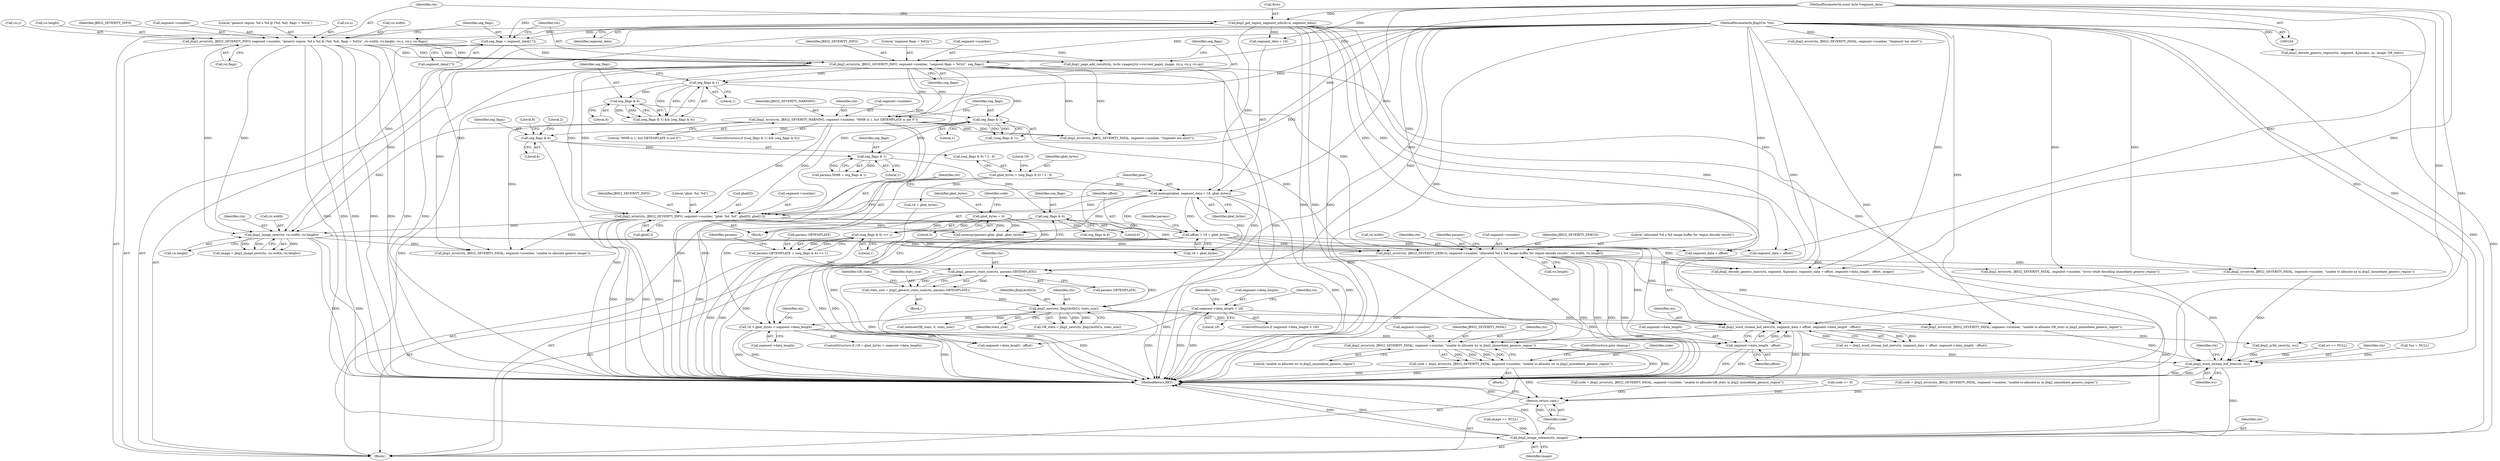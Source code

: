 digraph "0_ghostscript_e698d5c11d27212aa1098bc5b1673a3378563092_0@pointer" {
"1000406" [label="(Call,jbig2_error(ctx, JBIG2_SEVERITY_FATAL, segment->number, \"unable to allocate ws in jbig2_immediate_generic_region\"))"];
"1000389" [label="(Call,jbig2_word_stream_buf_new(ctx, segment_data + offset, segment->data_length - offset))"];
"1000364" [label="(Call,jbig2_new(ctx, Jbig2ArithCx, stats_size))"];
"1000357" [label="(Call,jbig2_generic_stats_size(ctx, params.GBTEMPLATE))"];
"1000318" [label="(Call,jbig2_error(ctx, JBIG2_SEVERITY_DEBUG, segment->number, \"allocated %d x %d image buffer for region decode results\", rsi.width, rsi.height))"];
"1000298" [label="(Call,jbig2_image_new(ctx, rsi.width, rsi.height))"];
"1000199" [label="(Call,jbig2_error(ctx, JBIG2_SEVERITY_WARNING, segment->number, \"MMR is 1, but GBTEMPLATE is not 0\"))"];
"1000183" [label="(Call,jbig2_error(ctx, JBIG2_SEVERITY_INFO, segment->number, \"segment flags = %02x\", seg_flags))"];
"1000156" [label="(Call,jbig2_error(ctx, JBIG2_SEVERITY_INFO, segment->number, \"generic region: %d x %d @ (%d, %d), flags = %02x\", rsi.width, rsi.height, rsi.x, rsi.y, rsi.flags))"];
"1000105" [label="(MethodParameterIn,Jbig2Ctx *ctx)"];
"1000178" [label="(Call,seg_flags = segment_data[17])"];
"1000152" [label="(Call,jbig2_get_region_segment_info(&rsi, segment_data))"];
"1000107" [label="(MethodParameterIn,const byte *segment_data)"];
"1000242" [label="(Call,jbig2_error(ctx, JBIG2_SEVERITY_INFO, segment->number, \"gbat: %d, %d\", gbat[0], gbat[1]))"];
"1000236" [label="(Call,memcpy(gbat, segment_data + 18, gbat_bytes))"];
"1000212" [label="(Call,gbat_bytes = (seg_flags & 6) ? 2 : 8)"];
"1000267" [label="(Call,params.GBTEMPLATE = (seg_flags & 6) >> 1)"];
"1000271" [label="(Call,(seg_flags & 6) >> 1)"];
"1000272" [label="(Call,seg_flags & 6)"];
"1000264" [label="(Call,seg_flags & 1)"];
"1000208" [label="(Call,seg_flags & 1)"];
"1000193" [label="(Call,seg_flags & 1)"];
"1000196" [label="(Call,seg_flags & 6)"];
"1000215" [label="(Call,seg_flags & 6)"];
"1000355" [label="(Call,stats_size = jbig2_generic_stats_size(ctx, params.GBTEMPLATE))"];
"1000255" [label="(Call,offset = 18 + gbat_bytes)"];
"1000114" [label="(Call,gbat_bytes = 0)"];
"1000394" [label="(Call,segment->data_length - offset)"];
"1000221" [label="(Call,18 + gbat_bytes > segment->data_length)"];
"1000139" [label="(Call,segment->data_length < 18)"];
"1000404" [label="(Call,code = jbig2_error(ctx, JBIG2_SEVERITY_FATAL, segment->number, \"unable to allocate ws in jbig2_immediate_generic_region\"))"];
"1000493" [label="(Return,return code;)"];
"1000482" [label="(Call,jbig2_word_stream_buf_free(ctx, ws))"];
"1000490" [label="(Call,jbig2_image_release(ctx, image))"];
"1000448" [label="(Call,jbig2_page_add_result(ctx, &ctx->pages[ctx->current_page], image, rsi.x, rsi.y, rsi.op))"];
"1000491" [label="(Identifier,ctx)"];
"1000215" [label="(Call,seg_flags & 6)"];
"1000333" [label="(Identifier,params)"];
"1000230" [label="(Identifier,ctx)"];
"1000321" [label="(Call,segment->number)"];
"1000222" [label="(Call,18 + gbat_bytes)"];
"1000153" [label="(Call,&rsi)"];
"1000358" [label="(Identifier,ctx)"];
"1000469" [label="(Call,jbig2_error(ctx, JBIG2_SEVERITY_FATAL, segment->number, \"error while decoding immediate_generic_region\"))"];
"1000114" [label="(Call,gbat_bytes = 0)"];
"1000236" [label="(Call,memcpy(gbat, segment_data + 18, gbat_bytes))"];
"1000493" [label="(Return,return code;)"];
"1000225" [label="(Call,segment->data_length)"];
"1000108" [label="(Block,)"];
"1000375" [label="(Call,jbig2_error(ctx, JBIG2_SEVERITY_FATAL, segment->number, \"unable to allocate GB_stats in jbig2_immediate_generic_region\"))"];
"1000116" [label="(Literal,0)"];
"1000216" [label="(Identifier,seg_flags)"];
"1000400" [label="(Call,ws == NULL)"];
"1000154" [label="(Identifier,rsi)"];
"1000395" [label="(Call,segment->data_length)"];
"1000217" [label="(Literal,6)"];
"1000172" [label="(Call,rsi.y)"];
"1000265" [label="(Identifier,seg_flags)"];
"1000318" [label="(Call,jbig2_error(ctx, JBIG2_SEVERITY_DEBUG, segment->number, \"allocated %d x %d image buffer for region decode results\", rsi.width, rsi.height))"];
"1000268" [label="(Call,params.GBTEMPLATE)"];
"1000403" [label="(Block,)"];
"1000193" [label="(Call,seg_flags & 1)"];
"1000281" [label="(Call,seg_flags & 8)"];
"1000445" [label="(Call,code >= 0)"];
"1000145" [label="(Call,jbig2_error(ctx, JBIG2_SEVERITY_FATAL, segment->number, \"Segment too short\"))"];
"1000494" [label="(Identifier,code)"];
"1000255" [label="(Call,offset = 18 + gbat_bytes)"];
"1000219" [label="(Literal,8)"];
"1000180" [label="(Call,segment_data[17])"];
"1000266" [label="(Literal,1)"];
"1000359" [label="(Call,params.GBTEMPLATE)"];
"1000413" [label="(ControlStructure,goto cleanup;)"];
"1000406" [label="(Call,jbig2_error(ctx, JBIG2_SEVERITY_FATAL, segment->number, \"unable to allocate ws in jbig2_immediate_generic_region\"))"];
"1000389" [label="(Call,jbig2_word_stream_buf_new(ctx, segment_data + offset, segment->data_length - offset))"];
"1000184" [label="(Identifier,ctx)"];
"1000199" [label="(Call,jbig2_error(ctx, JBIG2_SEVERITY_WARNING, segment->number, \"MMR is 1, but GBTEMPLATE is not 0\"))"];
"1000320" [label="(Identifier,JBIG2_SEVERITY_DEBUG)"];
"1000357" [label="(Call,jbig2_generic_stats_size(ctx, params.GBTEMPLATE))"];
"1000383" [label="(Call,memset(GB_stats, 0, stats_size))"];
"1000229" [label="(Call,jbig2_error(ctx, JBIG2_SEVERITY_FATAL, segment->number, \"Segment too short\"))"];
"1000272" [label="(Call,seg_flags & 6)"];
"1000156" [label="(Call,jbig2_error(ctx, JBIG2_SEVERITY_INFO, segment->number, \"generic region: %d x %d @ (%d, %d), flags = %02x\", rsi.width, rsi.height, rsi.x, rsi.y, rsi.flags))"];
"1000208" [label="(Call,seg_flags & 1)"];
"1000490" [label="(Call,jbig2_image_release(ctx, image))"];
"1000278" [label="(Identifier,params)"];
"1000262" [label="(Identifier,params)"];
"1000183" [label="(Call,jbig2_error(ctx, JBIG2_SEVERITY_INFO, segment->number, \"segment flags = %02x\", seg_flags))"];
"1000241" [label="(Identifier,gbat_bytes)"];
"1000495" [label="(MethodReturn,RET)"];
"1000249" [label="(Call,gbat[0])"];
"1000303" [label="(Call,rsi.height)"];
"1000299" [label="(Identifier,ctx)"];
"1000366" [label="(Identifier,Jbig2ArithCx)"];
"1000271" [label="(Call,(seg_flags & 6) >> 1)"];
"1000192" [label="(Call,(seg_flags & 1) && (seg_flags & 6))"];
"1000390" [label="(Identifier,ctx)"];
"1000166" [label="(Call,rsi.height)"];
"1000139" [label="(Call,segment->data_length < 18)"];
"1000115" [label="(Identifier,gbat_bytes)"];
"1000324" [label="(Literal,\"allocated %d x %d image buffer for region decode results\")"];
"1000296" [label="(Call,image = jbig2_image_new(ctx, rsi.width, rsi.height))"];
"1000343" [label="(Call,segment_data + offset)"];
"1000338" [label="(Call,jbig2_decode_generic_mmr(ctx, segment, &params, segment_data + offset, segment->data_length - offset, image))"];
"1000158" [label="(Identifier,JBIG2_SEVERITY_INFO)"];
"1000264" [label="(Call,seg_flags & 1)"];
"1000273" [label="(Identifier,seg_flags)"];
"1000346" [label="(Call,segment->data_length - offset)"];
"1000405" [label="(Identifier,code)"];
"1000214" [label="(Call,(seg_flags & 6) ? 2 : 8)"];
"1000407" [label="(Identifier,ctx)"];
"1000205" [label="(Literal,\"MMR is 1, but GBTEMPLATE is not 0\")"];
"1000194" [label="(Identifier,seg_flags)"];
"1000353" [label="(Block,)"];
"1000416" [label="(Call,jbig2_arith_new(ctx, ws))"];
"1000409" [label="(Call,segment->number)"];
"1000211" [label="(Block,)"];
"1000175" [label="(Call,rsi.flags)"];
"1000196" [label="(Call,seg_flags & 6)"];
"1000152" [label="(Call,jbig2_get_region_segment_info(&rsi, segment_data))"];
"1000202" [label="(Call,segment->number)"];
"1000398" [label="(Identifier,offset)"];
"1000424" [label="(Call,code = jbig2_error(ctx, JBIG2_SEVERITY_FATAL, segment->number, \"unable to allocate as in jbig2_immediate_generic_region\"))"];
"1000185" [label="(Identifier,JBIG2_SEVERITY_INFO)"];
"1000221" [label="(Call,18 + gbat_bytes > segment->data_length)"];
"1000220" [label="(ControlStructure,if (18 + gbat_bytes > segment->data_length))"];
"1000159" [label="(Call,segment->number)"];
"1000189" [label="(Literal,\"segment flags = %02x\")"];
"1000162" [label="(Literal,\"generic region: %d x %d @ (%d, %d), flags = %02x\")"];
"1000367" [label="(Identifier,stats_size)"];
"1000484" [label="(Identifier,ws)"];
"1000267" [label="(Call,params.GBTEMPLATE = (seg_flags & 6) >> 1)"];
"1000245" [label="(Call,segment->number)"];
"1000237" [label="(Identifier,gbat)"];
"1000146" [label="(Identifier,ctx)"];
"1000408" [label="(Identifier,JBIG2_SEVERITY_FATAL)"];
"1000387" [label="(Call,ws = jbig2_word_stream_buf_new(ctx, segment_data + offset, segment->data_length - offset))"];
"1000311" [label="(Call,jbig2_error(ctx, JBIG2_SEVERITY_FATAL, segment->number, \"unable to allocate generic image\"))"];
"1000190" [label="(Identifier,seg_flags)"];
"1000191" [label="(ControlStructure,if ((seg_flags & 1) && (seg_flags & 6)))"];
"1000169" [label="(Call,rsi.x)"];
"1000492" [label="(Identifier,image)"];
"1000207" [label="(Call,!(seg_flags & 1))"];
"1000210" [label="(Literal,1)"];
"1000120" [label="(Identifier,code)"];
"1000483" [label="(Identifier,ctx)"];
"1000256" [label="(Identifier,offset)"];
"1000391" [label="(Call,segment_data + offset)"];
"1000325" [label="(Call,rsi.width)"];
"1000218" [label="(Literal,2)"];
"1000157" [label="(Identifier,ctx)"];
"1000275" [label="(Literal,1)"];
"1000195" [label="(Literal,1)"];
"1000238" [label="(Call,segment_data + 18)"];
"1000107" [label="(MethodParameterIn,const byte *segment_data)"];
"1000356" [label="(Identifier,stats_size)"];
"1000362" [label="(Call,GB_stats = jbig2_new(ctx, Jbig2ArithCx, stats_size))"];
"1000138" [label="(ControlStructure,if (segment->data_length < 18))"];
"1000178" [label="(Call,seg_flags = segment_data[17])"];
"1000243" [label="(Identifier,ctx)"];
"1000155" [label="(Identifier,segment_data)"];
"1000209" [label="(Identifier,seg_flags)"];
"1000394" [label="(Call,segment->data_length - offset)"];
"1000290" [label="(Call,memcpy(params.gbat, gbat, gbat_bytes))"];
"1000373" [label="(Call,code = jbig2_error(ctx, JBIG2_SEVERITY_FATAL, segment->number, \"unable to allocate GB_stats in jbig2_immediate_generic_region\"))"];
"1000426" [label="(Call,jbig2_error(ctx, JBIG2_SEVERITY_FATAL, segment->number, \"unable to allocate as in jbig2_immediate_generic_region\"))"];
"1000404" [label="(Call,code = jbig2_error(ctx, JBIG2_SEVERITY_FATAL, segment->number, \"unable to allocate ws in jbig2_immediate_generic_region\"))"];
"1000186" [label="(Call,segment->number)"];
"1000257" [label="(Call,18 + gbat_bytes)"];
"1000365" [label="(Identifier,ctx)"];
"1000163" [label="(Call,rsi.width)"];
"1000482" [label="(Call,jbig2_word_stream_buf_free(ctx, ws))"];
"1000244" [label="(Identifier,JBIG2_SEVERITY_INFO)"];
"1000436" [label="(Call,jbig2_decode_generic_region(ctx, segment, &params, as, image, GB_stats))"];
"1000328" [label="(Call,rsi.height)"];
"1000213" [label="(Identifier,gbat_bytes)"];
"1000140" [label="(Call,segment->data_length)"];
"1000212" [label="(Call,gbat_bytes = (seg_flags & 6) ? 2 : 8)"];
"1000127" [label="(Call,*ws = NULL)"];
"1000252" [label="(Call,gbat[1])"];
"1000298" [label="(Call,jbig2_image_new(ctx, rsi.width, rsi.height))"];
"1000179" [label="(Identifier,seg_flags)"];
"1000487" [label="(Identifier,ctx)"];
"1000201" [label="(Identifier,JBIG2_SEVERITY_WARNING)"];
"1000260" [label="(Call,params.MMR = seg_flags & 1)"];
"1000300" [label="(Call,rsi.width)"];
"1000242" [label="(Call,jbig2_error(ctx, JBIG2_SEVERITY_INFO, segment->number, \"gbat: %d, %d\", gbat[0], gbat[1]))"];
"1000319" [label="(Identifier,ctx)"];
"1000363" [label="(Identifier,GB_stats)"];
"1000223" [label="(Literal,18)"];
"1000274" [label="(Literal,6)"];
"1000355" [label="(Call,stats_size = jbig2_generic_stats_size(ctx, params.GBTEMPLATE))"];
"1000307" [label="(Call,image == NULL)"];
"1000364" [label="(Call,jbig2_new(ctx, Jbig2ArithCx, stats_size))"];
"1000200" [label="(Identifier,ctx)"];
"1000105" [label="(MethodParameterIn,Jbig2Ctx *ctx)"];
"1000197" [label="(Identifier,seg_flags)"];
"1000198" [label="(Literal,6)"];
"1000248" [label="(Literal,\"gbat: %d, %d\")"];
"1000412" [label="(Literal,\"unable to allocate ws in jbig2_immediate_generic_region\")"];
"1000143" [label="(Literal,18)"];
"1000406" -> "1000404"  [label="AST: "];
"1000406" -> "1000412"  [label="CFG: "];
"1000407" -> "1000406"  [label="AST: "];
"1000408" -> "1000406"  [label="AST: "];
"1000409" -> "1000406"  [label="AST: "];
"1000412" -> "1000406"  [label="AST: "];
"1000404" -> "1000406"  [label="CFG: "];
"1000406" -> "1000495"  [label="DDG: "];
"1000406" -> "1000495"  [label="DDG: "];
"1000406" -> "1000404"  [label="DDG: "];
"1000406" -> "1000404"  [label="DDG: "];
"1000406" -> "1000404"  [label="DDG: "];
"1000406" -> "1000404"  [label="DDG: "];
"1000389" -> "1000406"  [label="DDG: "];
"1000105" -> "1000406"  [label="DDG: "];
"1000318" -> "1000406"  [label="DDG: "];
"1000406" -> "1000482"  [label="DDG: "];
"1000389" -> "1000387"  [label="AST: "];
"1000389" -> "1000394"  [label="CFG: "];
"1000390" -> "1000389"  [label="AST: "];
"1000391" -> "1000389"  [label="AST: "];
"1000394" -> "1000389"  [label="AST: "];
"1000387" -> "1000389"  [label="CFG: "];
"1000389" -> "1000495"  [label="DDG: "];
"1000389" -> "1000495"  [label="DDG: "];
"1000389" -> "1000387"  [label="DDG: "];
"1000389" -> "1000387"  [label="DDG: "];
"1000389" -> "1000387"  [label="DDG: "];
"1000364" -> "1000389"  [label="DDG: "];
"1000105" -> "1000389"  [label="DDG: "];
"1000152" -> "1000389"  [label="DDG: "];
"1000107" -> "1000389"  [label="DDG: "];
"1000255" -> "1000389"  [label="DDG: "];
"1000394" -> "1000389"  [label="DDG: "];
"1000394" -> "1000389"  [label="DDG: "];
"1000389" -> "1000416"  [label="DDG: "];
"1000364" -> "1000362"  [label="AST: "];
"1000364" -> "1000367"  [label="CFG: "];
"1000365" -> "1000364"  [label="AST: "];
"1000366" -> "1000364"  [label="AST: "];
"1000367" -> "1000364"  [label="AST: "];
"1000362" -> "1000364"  [label="CFG: "];
"1000364" -> "1000495"  [label="DDG: "];
"1000364" -> "1000495"  [label="DDG: "];
"1000364" -> "1000362"  [label="DDG: "];
"1000364" -> "1000362"  [label="DDG: "];
"1000364" -> "1000362"  [label="DDG: "];
"1000357" -> "1000364"  [label="DDG: "];
"1000105" -> "1000364"  [label="DDG: "];
"1000355" -> "1000364"  [label="DDG: "];
"1000364" -> "1000375"  [label="DDG: "];
"1000364" -> "1000383"  [label="DDG: "];
"1000357" -> "1000355"  [label="AST: "];
"1000357" -> "1000359"  [label="CFG: "];
"1000358" -> "1000357"  [label="AST: "];
"1000359" -> "1000357"  [label="AST: "];
"1000355" -> "1000357"  [label="CFG: "];
"1000357" -> "1000495"  [label="DDG: "];
"1000357" -> "1000355"  [label="DDG: "];
"1000357" -> "1000355"  [label="DDG: "];
"1000318" -> "1000357"  [label="DDG: "];
"1000105" -> "1000357"  [label="DDG: "];
"1000267" -> "1000357"  [label="DDG: "];
"1000318" -> "1000108"  [label="AST: "];
"1000318" -> "1000328"  [label="CFG: "];
"1000319" -> "1000318"  [label="AST: "];
"1000320" -> "1000318"  [label="AST: "];
"1000321" -> "1000318"  [label="AST: "];
"1000324" -> "1000318"  [label="AST: "];
"1000325" -> "1000318"  [label="AST: "];
"1000328" -> "1000318"  [label="AST: "];
"1000333" -> "1000318"  [label="CFG: "];
"1000318" -> "1000495"  [label="DDG: "];
"1000318" -> "1000495"  [label="DDG: "];
"1000318" -> "1000495"  [label="DDG: "];
"1000318" -> "1000495"  [label="DDG: "];
"1000318" -> "1000495"  [label="DDG: "];
"1000298" -> "1000318"  [label="DDG: "];
"1000298" -> "1000318"  [label="DDG: "];
"1000298" -> "1000318"  [label="DDG: "];
"1000105" -> "1000318"  [label="DDG: "];
"1000183" -> "1000318"  [label="DDG: "];
"1000242" -> "1000318"  [label="DDG: "];
"1000199" -> "1000318"  [label="DDG: "];
"1000318" -> "1000338"  [label="DDG: "];
"1000318" -> "1000375"  [label="DDG: "];
"1000318" -> "1000426"  [label="DDG: "];
"1000318" -> "1000469"  [label="DDG: "];
"1000298" -> "1000296"  [label="AST: "];
"1000298" -> "1000303"  [label="CFG: "];
"1000299" -> "1000298"  [label="AST: "];
"1000300" -> "1000298"  [label="AST: "];
"1000303" -> "1000298"  [label="AST: "];
"1000296" -> "1000298"  [label="CFG: "];
"1000298" -> "1000495"  [label="DDG: "];
"1000298" -> "1000495"  [label="DDG: "];
"1000298" -> "1000296"  [label="DDG: "];
"1000298" -> "1000296"  [label="DDG: "];
"1000298" -> "1000296"  [label="DDG: "];
"1000199" -> "1000298"  [label="DDG: "];
"1000183" -> "1000298"  [label="DDG: "];
"1000242" -> "1000298"  [label="DDG: "];
"1000105" -> "1000298"  [label="DDG: "];
"1000156" -> "1000298"  [label="DDG: "];
"1000156" -> "1000298"  [label="DDG: "];
"1000298" -> "1000311"  [label="DDG: "];
"1000199" -> "1000191"  [label="AST: "];
"1000199" -> "1000205"  [label="CFG: "];
"1000200" -> "1000199"  [label="AST: "];
"1000201" -> "1000199"  [label="AST: "];
"1000202" -> "1000199"  [label="AST: "];
"1000205" -> "1000199"  [label="AST: "];
"1000209" -> "1000199"  [label="CFG: "];
"1000199" -> "1000495"  [label="DDG: "];
"1000199" -> "1000495"  [label="DDG: "];
"1000183" -> "1000199"  [label="DDG: "];
"1000183" -> "1000199"  [label="DDG: "];
"1000105" -> "1000199"  [label="DDG: "];
"1000199" -> "1000229"  [label="DDG: "];
"1000199" -> "1000229"  [label="DDG: "];
"1000199" -> "1000242"  [label="DDG: "];
"1000199" -> "1000242"  [label="DDG: "];
"1000199" -> "1000311"  [label="DDG: "];
"1000183" -> "1000108"  [label="AST: "];
"1000183" -> "1000190"  [label="CFG: "];
"1000184" -> "1000183"  [label="AST: "];
"1000185" -> "1000183"  [label="AST: "];
"1000186" -> "1000183"  [label="AST: "];
"1000189" -> "1000183"  [label="AST: "];
"1000190" -> "1000183"  [label="AST: "];
"1000194" -> "1000183"  [label="CFG: "];
"1000183" -> "1000495"  [label="DDG: "];
"1000183" -> "1000495"  [label="DDG: "];
"1000156" -> "1000183"  [label="DDG: "];
"1000156" -> "1000183"  [label="DDG: "];
"1000156" -> "1000183"  [label="DDG: "];
"1000105" -> "1000183"  [label="DDG: "];
"1000178" -> "1000183"  [label="DDG: "];
"1000183" -> "1000193"  [label="DDG: "];
"1000183" -> "1000229"  [label="DDG: "];
"1000183" -> "1000229"  [label="DDG: "];
"1000183" -> "1000242"  [label="DDG: "];
"1000183" -> "1000242"  [label="DDG: "];
"1000183" -> "1000242"  [label="DDG: "];
"1000183" -> "1000311"  [label="DDG: "];
"1000156" -> "1000108"  [label="AST: "];
"1000156" -> "1000175"  [label="CFG: "];
"1000157" -> "1000156"  [label="AST: "];
"1000158" -> "1000156"  [label="AST: "];
"1000159" -> "1000156"  [label="AST: "];
"1000162" -> "1000156"  [label="AST: "];
"1000163" -> "1000156"  [label="AST: "];
"1000166" -> "1000156"  [label="AST: "];
"1000169" -> "1000156"  [label="AST: "];
"1000172" -> "1000156"  [label="AST: "];
"1000175" -> "1000156"  [label="AST: "];
"1000179" -> "1000156"  [label="CFG: "];
"1000156" -> "1000495"  [label="DDG: "];
"1000156" -> "1000495"  [label="DDG: "];
"1000156" -> "1000495"  [label="DDG: "];
"1000156" -> "1000495"  [label="DDG: "];
"1000156" -> "1000495"  [label="DDG: "];
"1000156" -> "1000495"  [label="DDG: "];
"1000105" -> "1000156"  [label="DDG: "];
"1000156" -> "1000448"  [label="DDG: "];
"1000156" -> "1000448"  [label="DDG: "];
"1000105" -> "1000104"  [label="AST: "];
"1000105" -> "1000495"  [label="DDG: "];
"1000105" -> "1000145"  [label="DDG: "];
"1000105" -> "1000229"  [label="DDG: "];
"1000105" -> "1000242"  [label="DDG: "];
"1000105" -> "1000311"  [label="DDG: "];
"1000105" -> "1000338"  [label="DDG: "];
"1000105" -> "1000375"  [label="DDG: "];
"1000105" -> "1000416"  [label="DDG: "];
"1000105" -> "1000426"  [label="DDG: "];
"1000105" -> "1000436"  [label="DDG: "];
"1000105" -> "1000448"  [label="DDG: "];
"1000105" -> "1000469"  [label="DDG: "];
"1000105" -> "1000482"  [label="DDG: "];
"1000105" -> "1000490"  [label="DDG: "];
"1000178" -> "1000108"  [label="AST: "];
"1000178" -> "1000180"  [label="CFG: "];
"1000179" -> "1000178"  [label="AST: "];
"1000180" -> "1000178"  [label="AST: "];
"1000184" -> "1000178"  [label="CFG: "];
"1000178" -> "1000495"  [label="DDG: "];
"1000152" -> "1000178"  [label="DDG: "];
"1000107" -> "1000178"  [label="DDG: "];
"1000152" -> "1000108"  [label="AST: "];
"1000152" -> "1000155"  [label="CFG: "];
"1000153" -> "1000152"  [label="AST: "];
"1000155" -> "1000152"  [label="AST: "];
"1000157" -> "1000152"  [label="CFG: "];
"1000152" -> "1000495"  [label="DDG: "];
"1000152" -> "1000495"  [label="DDG: "];
"1000152" -> "1000495"  [label="DDG: "];
"1000107" -> "1000152"  [label="DDG: "];
"1000152" -> "1000236"  [label="DDG: "];
"1000152" -> "1000238"  [label="DDG: "];
"1000152" -> "1000338"  [label="DDG: "];
"1000152" -> "1000343"  [label="DDG: "];
"1000152" -> "1000391"  [label="DDG: "];
"1000107" -> "1000104"  [label="AST: "];
"1000107" -> "1000495"  [label="DDG: "];
"1000107" -> "1000236"  [label="DDG: "];
"1000107" -> "1000238"  [label="DDG: "];
"1000107" -> "1000338"  [label="DDG: "];
"1000107" -> "1000343"  [label="DDG: "];
"1000107" -> "1000391"  [label="DDG: "];
"1000242" -> "1000211"  [label="AST: "];
"1000242" -> "1000252"  [label="CFG: "];
"1000243" -> "1000242"  [label="AST: "];
"1000244" -> "1000242"  [label="AST: "];
"1000245" -> "1000242"  [label="AST: "];
"1000248" -> "1000242"  [label="AST: "];
"1000249" -> "1000242"  [label="AST: "];
"1000252" -> "1000242"  [label="AST: "];
"1000256" -> "1000242"  [label="CFG: "];
"1000242" -> "1000495"  [label="DDG: "];
"1000242" -> "1000495"  [label="DDG: "];
"1000242" -> "1000495"  [label="DDG: "];
"1000242" -> "1000495"  [label="DDG: "];
"1000236" -> "1000242"  [label="DDG: "];
"1000242" -> "1000290"  [label="DDG: "];
"1000242" -> "1000290"  [label="DDG: "];
"1000242" -> "1000311"  [label="DDG: "];
"1000236" -> "1000211"  [label="AST: "];
"1000236" -> "1000241"  [label="CFG: "];
"1000237" -> "1000236"  [label="AST: "];
"1000238" -> "1000236"  [label="AST: "];
"1000241" -> "1000236"  [label="AST: "];
"1000243" -> "1000236"  [label="CFG: "];
"1000236" -> "1000495"  [label="DDG: "];
"1000236" -> "1000495"  [label="DDG: "];
"1000212" -> "1000236"  [label="DDG: "];
"1000236" -> "1000255"  [label="DDG: "];
"1000236" -> "1000257"  [label="DDG: "];
"1000236" -> "1000290"  [label="DDG: "];
"1000236" -> "1000290"  [label="DDG: "];
"1000212" -> "1000211"  [label="AST: "];
"1000212" -> "1000214"  [label="CFG: "];
"1000213" -> "1000212"  [label="AST: "];
"1000214" -> "1000212"  [label="AST: "];
"1000223" -> "1000212"  [label="CFG: "];
"1000212" -> "1000495"  [label="DDG: "];
"1000212" -> "1000221"  [label="DDG: "];
"1000212" -> "1000222"  [label="DDG: "];
"1000267" -> "1000108"  [label="AST: "];
"1000267" -> "1000271"  [label="CFG: "];
"1000268" -> "1000267"  [label="AST: "];
"1000271" -> "1000267"  [label="AST: "];
"1000278" -> "1000267"  [label="CFG: "];
"1000267" -> "1000495"  [label="DDG: "];
"1000267" -> "1000495"  [label="DDG: "];
"1000271" -> "1000267"  [label="DDG: "];
"1000271" -> "1000267"  [label="DDG: "];
"1000271" -> "1000275"  [label="CFG: "];
"1000272" -> "1000271"  [label="AST: "];
"1000275" -> "1000271"  [label="AST: "];
"1000271" -> "1000495"  [label="DDG: "];
"1000272" -> "1000271"  [label="DDG: "];
"1000272" -> "1000271"  [label="DDG: "];
"1000272" -> "1000274"  [label="CFG: "];
"1000273" -> "1000272"  [label="AST: "];
"1000274" -> "1000272"  [label="AST: "];
"1000275" -> "1000272"  [label="CFG: "];
"1000264" -> "1000272"  [label="DDG: "];
"1000272" -> "1000281"  [label="DDG: "];
"1000264" -> "1000260"  [label="AST: "];
"1000264" -> "1000266"  [label="CFG: "];
"1000265" -> "1000264"  [label="AST: "];
"1000266" -> "1000264"  [label="AST: "];
"1000260" -> "1000264"  [label="CFG: "];
"1000264" -> "1000260"  [label="DDG: "];
"1000264" -> "1000260"  [label="DDG: "];
"1000208" -> "1000264"  [label="DDG: "];
"1000215" -> "1000264"  [label="DDG: "];
"1000208" -> "1000207"  [label="AST: "];
"1000208" -> "1000210"  [label="CFG: "];
"1000209" -> "1000208"  [label="AST: "];
"1000210" -> "1000208"  [label="AST: "];
"1000207" -> "1000208"  [label="CFG: "];
"1000208" -> "1000207"  [label="DDG: "];
"1000208" -> "1000207"  [label="DDG: "];
"1000193" -> "1000208"  [label="DDG: "];
"1000196" -> "1000208"  [label="DDG: "];
"1000208" -> "1000215"  [label="DDG: "];
"1000193" -> "1000192"  [label="AST: "];
"1000193" -> "1000195"  [label="CFG: "];
"1000194" -> "1000193"  [label="AST: "];
"1000195" -> "1000193"  [label="AST: "];
"1000197" -> "1000193"  [label="CFG: "];
"1000192" -> "1000193"  [label="CFG: "];
"1000193" -> "1000192"  [label="DDG: "];
"1000193" -> "1000192"  [label="DDG: "];
"1000193" -> "1000196"  [label="DDG: "];
"1000196" -> "1000192"  [label="AST: "];
"1000196" -> "1000198"  [label="CFG: "];
"1000197" -> "1000196"  [label="AST: "];
"1000198" -> "1000196"  [label="AST: "];
"1000192" -> "1000196"  [label="CFG: "];
"1000196" -> "1000192"  [label="DDG: "];
"1000196" -> "1000192"  [label="DDG: "];
"1000215" -> "1000214"  [label="AST: "];
"1000215" -> "1000217"  [label="CFG: "];
"1000216" -> "1000215"  [label="AST: "];
"1000217" -> "1000215"  [label="AST: "];
"1000218" -> "1000215"  [label="CFG: "];
"1000219" -> "1000215"  [label="CFG: "];
"1000215" -> "1000495"  [label="DDG: "];
"1000355" -> "1000353"  [label="AST: "];
"1000356" -> "1000355"  [label="AST: "];
"1000363" -> "1000355"  [label="CFG: "];
"1000355" -> "1000495"  [label="DDG: "];
"1000255" -> "1000108"  [label="AST: "];
"1000255" -> "1000257"  [label="CFG: "];
"1000256" -> "1000255"  [label="AST: "];
"1000257" -> "1000255"  [label="AST: "];
"1000262" -> "1000255"  [label="CFG: "];
"1000255" -> "1000495"  [label="DDG: "];
"1000255" -> "1000495"  [label="DDG: "];
"1000114" -> "1000255"  [label="DDG: "];
"1000255" -> "1000338"  [label="DDG: "];
"1000255" -> "1000343"  [label="DDG: "];
"1000255" -> "1000346"  [label="DDG: "];
"1000255" -> "1000391"  [label="DDG: "];
"1000255" -> "1000394"  [label="DDG: "];
"1000114" -> "1000108"  [label="AST: "];
"1000114" -> "1000116"  [label="CFG: "];
"1000115" -> "1000114"  [label="AST: "];
"1000116" -> "1000114"  [label="AST: "];
"1000120" -> "1000114"  [label="CFG: "];
"1000114" -> "1000495"  [label="DDG: "];
"1000114" -> "1000257"  [label="DDG: "];
"1000114" -> "1000290"  [label="DDG: "];
"1000394" -> "1000398"  [label="CFG: "];
"1000395" -> "1000394"  [label="AST: "];
"1000398" -> "1000394"  [label="AST: "];
"1000394" -> "1000495"  [label="DDG: "];
"1000394" -> "1000495"  [label="DDG: "];
"1000221" -> "1000394"  [label="DDG: "];
"1000139" -> "1000394"  [label="DDG: "];
"1000221" -> "1000220"  [label="AST: "];
"1000221" -> "1000225"  [label="CFG: "];
"1000222" -> "1000221"  [label="AST: "];
"1000225" -> "1000221"  [label="AST: "];
"1000230" -> "1000221"  [label="CFG: "];
"1000237" -> "1000221"  [label="CFG: "];
"1000221" -> "1000495"  [label="DDG: "];
"1000221" -> "1000495"  [label="DDG: "];
"1000221" -> "1000495"  [label="DDG: "];
"1000139" -> "1000221"  [label="DDG: "];
"1000221" -> "1000346"  [label="DDG: "];
"1000139" -> "1000138"  [label="AST: "];
"1000139" -> "1000143"  [label="CFG: "];
"1000140" -> "1000139"  [label="AST: "];
"1000143" -> "1000139"  [label="AST: "];
"1000146" -> "1000139"  [label="CFG: "];
"1000154" -> "1000139"  [label="CFG: "];
"1000139" -> "1000495"  [label="DDG: "];
"1000139" -> "1000495"  [label="DDG: "];
"1000139" -> "1000346"  [label="DDG: "];
"1000404" -> "1000403"  [label="AST: "];
"1000405" -> "1000404"  [label="AST: "];
"1000413" -> "1000404"  [label="CFG: "];
"1000404" -> "1000495"  [label="DDG: "];
"1000404" -> "1000495"  [label="DDG: "];
"1000404" -> "1000493"  [label="DDG: "];
"1000493" -> "1000108"  [label="AST: "];
"1000493" -> "1000494"  [label="CFG: "];
"1000494" -> "1000493"  [label="AST: "];
"1000495" -> "1000493"  [label="CFG: "];
"1000493" -> "1000495"  [label="DDG: "];
"1000494" -> "1000493"  [label="DDG: "];
"1000445" -> "1000493"  [label="DDG: "];
"1000424" -> "1000493"  [label="DDG: "];
"1000373" -> "1000493"  [label="DDG: "];
"1000482" -> "1000108"  [label="AST: "];
"1000482" -> "1000484"  [label="CFG: "];
"1000483" -> "1000482"  [label="AST: "];
"1000484" -> "1000482"  [label="AST: "];
"1000487" -> "1000482"  [label="CFG: "];
"1000482" -> "1000495"  [label="DDG: "];
"1000482" -> "1000495"  [label="DDG: "];
"1000375" -> "1000482"  [label="DDG: "];
"1000426" -> "1000482"  [label="DDG: "];
"1000448" -> "1000482"  [label="DDG: "];
"1000469" -> "1000482"  [label="DDG: "];
"1000400" -> "1000482"  [label="DDG: "];
"1000416" -> "1000482"  [label="DDG: "];
"1000127" -> "1000482"  [label="DDG: "];
"1000482" -> "1000490"  [label="DDG: "];
"1000490" -> "1000108"  [label="AST: "];
"1000490" -> "1000492"  [label="CFG: "];
"1000491" -> "1000490"  [label="AST: "];
"1000492" -> "1000490"  [label="AST: "];
"1000494" -> "1000490"  [label="CFG: "];
"1000490" -> "1000495"  [label="DDG: "];
"1000490" -> "1000495"  [label="DDG: "];
"1000490" -> "1000495"  [label="DDG: "];
"1000436" -> "1000490"  [label="DDG: "];
"1000338" -> "1000490"  [label="DDG: "];
"1000448" -> "1000490"  [label="DDG: "];
"1000307" -> "1000490"  [label="DDG: "];
}
